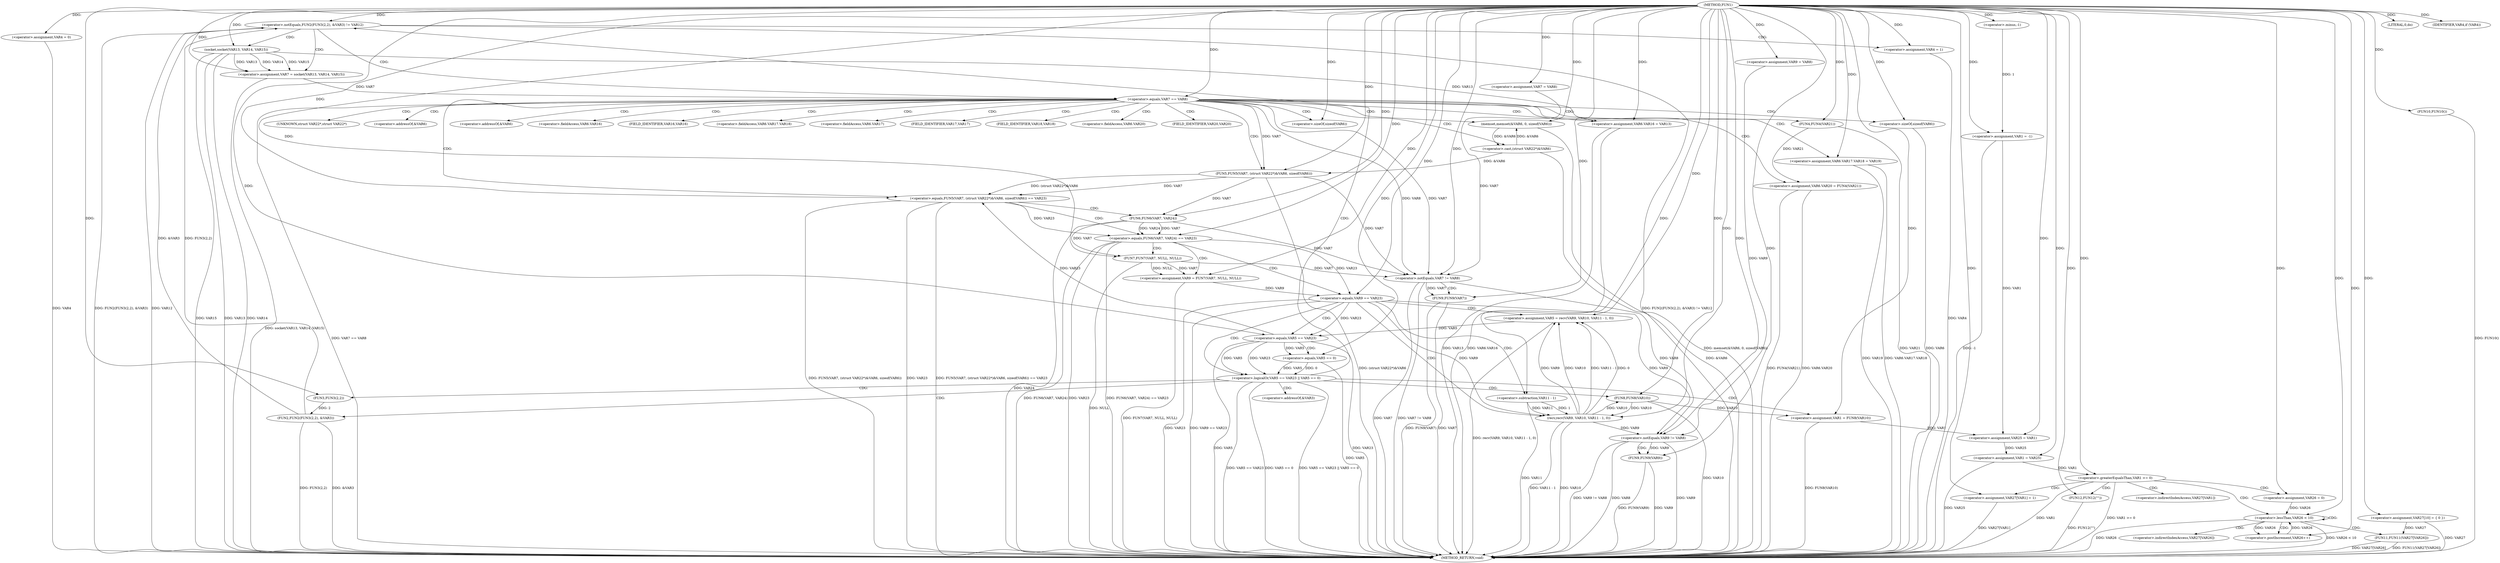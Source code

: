 digraph FUN1 {  
"1000100" [label = "(METHOD,FUN1)" ]
"1000293" [label = "(METHOD_RETURN,void)" ]
"1000103" [label = "(<operator>.assignment,VAR1 = -1)" ]
"1000105" [label = "(<operator>.minus,-1)" ]
"1000110" [label = "(<operator>.assignment,VAR4 = 0)" ]
"1000116" [label = "(<operator>.assignment,VAR7 = VAR8)" ]
"1000120" [label = "(<operator>.assignment,VAR9 = VAR8)" ]
"1000127" [label = "(<operator>.notEquals,FUN2(FUN3(2,2), &VAR3) != VAR12)" ]
"1000128" [label = "(FUN2,FUN2(FUN3(2,2), &VAR3))" ]
"1000129" [label = "(FUN3,FUN3(2,2))" ]
"1000137" [label = "(<operator>.assignment,VAR4 = 1)" ]
"1000140" [label = "(<operator>.assignment,VAR7 = socket(VAR13, VAR14, VAR15))" ]
"1000142" [label = "(socket,socket(VAR13, VAR14, VAR15))" ]
"1000147" [label = "(<operator>.equals,VAR7 == VAR8)" ]
"1000152" [label = "(memset,memset(&VAR6, 0, sizeof(VAR6)))" ]
"1000156" [label = "(<operator>.sizeOf,sizeof(VAR6))" ]
"1000158" [label = "(<operator>.assignment,VAR6.VAR16 = VAR13)" ]
"1000163" [label = "(<operator>.assignment,VAR6.VAR17.VAR18 = VAR19)" ]
"1000170" [label = "(<operator>.assignment,VAR6.VAR20 = FUN4(VAR21))" ]
"1000174" [label = "(FUN4,FUN4(VAR21))" ]
"1000177" [label = "(<operator>.equals,FUN5(VAR7, (struct VAR22*)&VAR6, sizeof(VAR6)) == VAR23)" ]
"1000178" [label = "(FUN5,FUN5(VAR7, (struct VAR22*)&VAR6, sizeof(VAR6)))" ]
"1000180" [label = "(<operator>.cast,(struct VAR22*)&VAR6)" ]
"1000184" [label = "(<operator>.sizeOf,sizeof(VAR6))" ]
"1000190" [label = "(<operator>.equals,FUN6(VAR7, VAR24) == VAR23)" ]
"1000191" [label = "(FUN6,FUN6(VAR7, VAR24))" ]
"1000197" [label = "(<operator>.assignment,VAR9 = FUN7(VAR7, NULL, NULL))" ]
"1000199" [label = "(FUN7,FUN7(VAR7, NULL, NULL))" ]
"1000204" [label = "(<operator>.equals,VAR9 == VAR23)" ]
"1000209" [label = "(<operator>.assignment,VAR5 = recv(VAR9, VAR10, VAR11 - 1, 0))" ]
"1000211" [label = "(recv,recv(VAR9, VAR10, VAR11 - 1, 0))" ]
"1000214" [label = "(<operator>.subtraction,VAR11 - 1)" ]
"1000219" [label = "(<operator>.logicalOr,VAR5 == VAR23 || VAR5 == 0)" ]
"1000220" [label = "(<operator>.equals,VAR5 == VAR23)" ]
"1000223" [label = "(<operator>.equals,VAR5 == 0)" ]
"1000228" [label = "(<operator>.assignment,VAR1 = FUN8(VAR10))" ]
"1000230" [label = "(FUN8,FUN8(VAR10))" ]
"1000232" [label = "(LITERAL,0,do)" ]
"1000234" [label = "(<operator>.notEquals,VAR7 != VAR8)" ]
"1000238" [label = "(FUN9,FUN9(VAR7))" ]
"1000241" [label = "(<operator>.notEquals,VAR9 != VAR8)" ]
"1000245" [label = "(FUN9,FUN9(VAR9))" ]
"1000248" [label = "(IDENTIFIER,VAR4,if (VAR4))" ]
"1000250" [label = "(FUN10,FUN10())" ]
"1000253" [label = "(<operator>.assignment,VAR25 = VAR1)" ]
"1000257" [label = "(<operator>.assignment,VAR1 = VAR25)" ]
"1000263" [label = "(<operator>.assignment,VAR27[10] = { 0 })" ]
"1000266" [label = "(<operator>.greaterEqualsThan,VAR1 >= 0)" ]
"1000270" [label = "(<operator>.assignment,VAR27[VAR1] = 1)" ]
"1000276" [label = "(<operator>.assignment,VAR26 = 0)" ]
"1000279" [label = "(<operator>.lessThan,VAR26 < 10)" ]
"1000282" [label = "(<operator>.postIncrement,VAR26++)" ]
"1000285" [label = "(FUN11,FUN11(VAR27[VAR26]))" ]
"1000291" [label = "(FUN12,FUN12(\"\"))" ]
"1000132" [label = "(<operator>.addressOf,&VAR3)" ]
"1000153" [label = "(<operator>.addressOf,&VAR6)" ]
"1000159" [label = "(<operator>.fieldAccess,VAR6.VAR16)" ]
"1000161" [label = "(FIELD_IDENTIFIER,VAR16,VAR16)" ]
"1000164" [label = "(<operator>.fieldAccess,VAR6.VAR17.VAR18)" ]
"1000165" [label = "(<operator>.fieldAccess,VAR6.VAR17)" ]
"1000167" [label = "(FIELD_IDENTIFIER,VAR17,VAR17)" ]
"1000168" [label = "(FIELD_IDENTIFIER,VAR18,VAR18)" ]
"1000171" [label = "(<operator>.fieldAccess,VAR6.VAR20)" ]
"1000173" [label = "(FIELD_IDENTIFIER,VAR20,VAR20)" ]
"1000181" [label = "(UNKNOWN,struct VAR22*,struct VAR22*)" ]
"1000182" [label = "(<operator>.addressOf,&VAR6)" ]
"1000271" [label = "(<operator>.indirectIndexAccess,VAR27[VAR1])" ]
"1000286" [label = "(<operator>.indirectIndexAccess,VAR27[VAR26])" ]
  "1000140" -> "1000293"  [ label = "DDG: socket(VAR13, VAR14, VAR15)"] 
  "1000184" -> "1000293"  [ label = "DDG: VAR6"] 
  "1000238" -> "1000293"  [ label = "DDG: VAR7"] 
  "1000220" -> "1000293"  [ label = "DDG: VAR23"] 
  "1000230" -> "1000293"  [ label = "DDG: VAR10"] 
  "1000245" -> "1000293"  [ label = "DDG: FUN9(VAR9)"] 
  "1000180" -> "1000293"  [ label = "DDG: &VAR6"] 
  "1000257" -> "1000293"  [ label = "DDG: VAR25"] 
  "1000177" -> "1000293"  [ label = "DDG: FUN5(VAR7, (struct VAR22*)&VAR6, sizeof(VAR6))"] 
  "1000158" -> "1000293"  [ label = "DDG: VAR6.VAR16"] 
  "1000285" -> "1000293"  [ label = "DDG: VAR27[VAR26]"] 
  "1000163" -> "1000293"  [ label = "DDG: VAR6.VAR17.VAR18"] 
  "1000177" -> "1000293"  [ label = "DDG: VAR23"] 
  "1000291" -> "1000293"  [ label = "DDG: FUN12(\"\")"] 
  "1000220" -> "1000293"  [ label = "DDG: VAR5"] 
  "1000190" -> "1000293"  [ label = "DDG: VAR23"] 
  "1000199" -> "1000293"  [ label = "DDG: NULL"] 
  "1000219" -> "1000293"  [ label = "DDG: VAR5 == 0"] 
  "1000285" -> "1000293"  [ label = "DDG: FUN11(VAR27[VAR26])"] 
  "1000163" -> "1000293"  [ label = "DDG: VAR19"] 
  "1000234" -> "1000293"  [ label = "DDG: VAR7"] 
  "1000279" -> "1000293"  [ label = "DDG: VAR26"] 
  "1000190" -> "1000293"  [ label = "DDG: FUN6(VAR7, VAR24) == VAR23"] 
  "1000103" -> "1000293"  [ label = "DDG: -1"] 
  "1000219" -> "1000293"  [ label = "DDG: VAR5 == VAR23 || VAR5 == 0"] 
  "1000238" -> "1000293"  [ label = "DDG: FUN9(VAR7)"] 
  "1000211" -> "1000293"  [ label = "DDG: VAR11 - 1"] 
  "1000204" -> "1000293"  [ label = "DDG: VAR23"] 
  "1000128" -> "1000293"  [ label = "DDG: &VAR3"] 
  "1000152" -> "1000293"  [ label = "DDG: memset(&VAR6, 0, sizeof(VAR6))"] 
  "1000128" -> "1000293"  [ label = "DDG: FUN3(2,2)"] 
  "1000142" -> "1000293"  [ label = "DDG: VAR14"] 
  "1000266" -> "1000293"  [ label = "DDG: VAR1"] 
  "1000127" -> "1000293"  [ label = "DDG: VAR12"] 
  "1000190" -> "1000293"  [ label = "DDG: FUN6(VAR7, VAR24)"] 
  "1000263" -> "1000293"  [ label = "DDG: VAR27"] 
  "1000178" -> "1000293"  [ label = "DDG: (struct VAR22*)&VAR6"] 
  "1000127" -> "1000293"  [ label = "DDG: FUN2(FUN3(2,2), &VAR3) != VAR12"] 
  "1000266" -> "1000293"  [ label = "DDG: VAR1 >= 0"] 
  "1000197" -> "1000293"  [ label = "DDG: FUN7(VAR7, NULL, NULL)"] 
  "1000211" -> "1000293"  [ label = "DDG: VAR10"] 
  "1000191" -> "1000293"  [ label = "DDG: VAR24"] 
  "1000209" -> "1000293"  [ label = "DDG: recv(VAR9, VAR10, VAR11 - 1, 0)"] 
  "1000234" -> "1000293"  [ label = "DDG: VAR7 != VAR8"] 
  "1000241" -> "1000293"  [ label = "DDG: VAR9"] 
  "1000142" -> "1000293"  [ label = "DDG: VAR15"] 
  "1000219" -> "1000293"  [ label = "DDG: VAR5 == VAR23"] 
  "1000170" -> "1000293"  [ label = "DDG: VAR6.VAR20"] 
  "1000142" -> "1000293"  [ label = "DDG: VAR13"] 
  "1000228" -> "1000293"  [ label = "DDG: FUN8(VAR10)"] 
  "1000214" -> "1000293"  [ label = "DDG: VAR11"] 
  "1000177" -> "1000293"  [ label = "DDG: FUN5(VAR7, (struct VAR22*)&VAR6, sizeof(VAR6)) == VAR23"] 
  "1000127" -> "1000293"  [ label = "DDG: FUN2(FUN3(2,2), &VAR3)"] 
  "1000250" -> "1000293"  [ label = "DDG: FUN10()"] 
  "1000137" -> "1000293"  [ label = "DDG: VAR4"] 
  "1000158" -> "1000293"  [ label = "DDG: VAR13"] 
  "1000245" -> "1000293"  [ label = "DDG: VAR9"] 
  "1000241" -> "1000293"  [ label = "DDG: VAR9 != VAR8"] 
  "1000147" -> "1000293"  [ label = "DDG: VAR7 == VAR8"] 
  "1000110" -> "1000293"  [ label = "DDG: VAR4"] 
  "1000270" -> "1000293"  [ label = "DDG: VAR27[VAR1]"] 
  "1000279" -> "1000293"  [ label = "DDG: VAR26 < 10"] 
  "1000170" -> "1000293"  [ label = "DDG: FUN4(VAR21)"] 
  "1000241" -> "1000293"  [ label = "DDG: VAR8"] 
  "1000174" -> "1000293"  [ label = "DDG: VAR21"] 
  "1000223" -> "1000293"  [ label = "DDG: VAR5"] 
  "1000204" -> "1000293"  [ label = "DDG: VAR9 == VAR23"] 
  "1000105" -> "1000103"  [ label = "DDG: 1"] 
  "1000100" -> "1000103"  [ label = "DDG: "] 
  "1000100" -> "1000105"  [ label = "DDG: "] 
  "1000100" -> "1000110"  [ label = "DDG: "] 
  "1000100" -> "1000116"  [ label = "DDG: "] 
  "1000100" -> "1000120"  [ label = "DDG: "] 
  "1000128" -> "1000127"  [ label = "DDG: FUN3(2,2)"] 
  "1000128" -> "1000127"  [ label = "DDG: &VAR3"] 
  "1000129" -> "1000128"  [ label = "DDG: 2"] 
  "1000100" -> "1000129"  [ label = "DDG: "] 
  "1000100" -> "1000127"  [ label = "DDG: "] 
  "1000100" -> "1000137"  [ label = "DDG: "] 
  "1000142" -> "1000140"  [ label = "DDG: VAR13"] 
  "1000142" -> "1000140"  [ label = "DDG: VAR14"] 
  "1000142" -> "1000140"  [ label = "DDG: VAR15"] 
  "1000100" -> "1000140"  [ label = "DDG: "] 
  "1000100" -> "1000142"  [ label = "DDG: "] 
  "1000140" -> "1000147"  [ label = "DDG: VAR7"] 
  "1000100" -> "1000147"  [ label = "DDG: "] 
  "1000180" -> "1000152"  [ label = "DDG: &VAR6"] 
  "1000100" -> "1000152"  [ label = "DDG: "] 
  "1000100" -> "1000156"  [ label = "DDG: "] 
  "1000142" -> "1000158"  [ label = "DDG: VAR13"] 
  "1000100" -> "1000158"  [ label = "DDG: "] 
  "1000100" -> "1000163"  [ label = "DDG: "] 
  "1000174" -> "1000170"  [ label = "DDG: VAR21"] 
  "1000100" -> "1000174"  [ label = "DDG: "] 
  "1000178" -> "1000177"  [ label = "DDG: VAR7"] 
  "1000178" -> "1000177"  [ label = "DDG: (struct VAR22*)&VAR6"] 
  "1000147" -> "1000178"  [ label = "DDG: VAR7"] 
  "1000100" -> "1000178"  [ label = "DDG: "] 
  "1000180" -> "1000178"  [ label = "DDG: &VAR6"] 
  "1000152" -> "1000180"  [ label = "DDG: &VAR6"] 
  "1000100" -> "1000184"  [ label = "DDG: "] 
  "1000220" -> "1000177"  [ label = "DDG: VAR23"] 
  "1000100" -> "1000177"  [ label = "DDG: "] 
  "1000191" -> "1000190"  [ label = "DDG: VAR7"] 
  "1000191" -> "1000190"  [ label = "DDG: VAR24"] 
  "1000178" -> "1000191"  [ label = "DDG: VAR7"] 
  "1000100" -> "1000191"  [ label = "DDG: "] 
  "1000177" -> "1000190"  [ label = "DDG: VAR23"] 
  "1000100" -> "1000190"  [ label = "DDG: "] 
  "1000199" -> "1000197"  [ label = "DDG: VAR7"] 
  "1000199" -> "1000197"  [ label = "DDG: NULL"] 
  "1000100" -> "1000197"  [ label = "DDG: "] 
  "1000191" -> "1000199"  [ label = "DDG: VAR7"] 
  "1000100" -> "1000199"  [ label = "DDG: "] 
  "1000197" -> "1000204"  [ label = "DDG: VAR9"] 
  "1000100" -> "1000204"  [ label = "DDG: "] 
  "1000190" -> "1000204"  [ label = "DDG: VAR23"] 
  "1000211" -> "1000209"  [ label = "DDG: VAR9"] 
  "1000211" -> "1000209"  [ label = "DDG: VAR10"] 
  "1000211" -> "1000209"  [ label = "DDG: VAR11 - 1"] 
  "1000211" -> "1000209"  [ label = "DDG: 0"] 
  "1000100" -> "1000209"  [ label = "DDG: "] 
  "1000204" -> "1000211"  [ label = "DDG: VAR9"] 
  "1000100" -> "1000211"  [ label = "DDG: "] 
  "1000230" -> "1000211"  [ label = "DDG: VAR10"] 
  "1000214" -> "1000211"  [ label = "DDG: VAR11"] 
  "1000214" -> "1000211"  [ label = "DDG: 1"] 
  "1000100" -> "1000214"  [ label = "DDG: "] 
  "1000220" -> "1000219"  [ label = "DDG: VAR5"] 
  "1000220" -> "1000219"  [ label = "DDG: VAR23"] 
  "1000209" -> "1000220"  [ label = "DDG: VAR5"] 
  "1000100" -> "1000220"  [ label = "DDG: "] 
  "1000204" -> "1000220"  [ label = "DDG: VAR23"] 
  "1000223" -> "1000219"  [ label = "DDG: VAR5"] 
  "1000223" -> "1000219"  [ label = "DDG: 0"] 
  "1000220" -> "1000223"  [ label = "DDG: VAR5"] 
  "1000100" -> "1000223"  [ label = "DDG: "] 
  "1000230" -> "1000228"  [ label = "DDG: VAR10"] 
  "1000100" -> "1000228"  [ label = "DDG: "] 
  "1000211" -> "1000230"  [ label = "DDG: VAR10"] 
  "1000100" -> "1000230"  [ label = "DDG: "] 
  "1000100" -> "1000232"  [ label = "DDG: "] 
  "1000116" -> "1000234"  [ label = "DDG: VAR7"] 
  "1000199" -> "1000234"  [ label = "DDG: VAR7"] 
  "1000178" -> "1000234"  [ label = "DDG: VAR7"] 
  "1000147" -> "1000234"  [ label = "DDG: VAR7"] 
  "1000191" -> "1000234"  [ label = "DDG: VAR7"] 
  "1000100" -> "1000234"  [ label = "DDG: "] 
  "1000147" -> "1000234"  [ label = "DDG: VAR8"] 
  "1000234" -> "1000238"  [ label = "DDG: VAR7"] 
  "1000100" -> "1000238"  [ label = "DDG: "] 
  "1000120" -> "1000241"  [ label = "DDG: VAR9"] 
  "1000211" -> "1000241"  [ label = "DDG: VAR9"] 
  "1000204" -> "1000241"  [ label = "DDG: VAR9"] 
  "1000100" -> "1000241"  [ label = "DDG: "] 
  "1000234" -> "1000241"  [ label = "DDG: VAR8"] 
  "1000241" -> "1000245"  [ label = "DDG: VAR9"] 
  "1000100" -> "1000245"  [ label = "DDG: "] 
  "1000100" -> "1000248"  [ label = "DDG: "] 
  "1000100" -> "1000250"  [ label = "DDG: "] 
  "1000103" -> "1000253"  [ label = "DDG: VAR1"] 
  "1000228" -> "1000253"  [ label = "DDG: VAR1"] 
  "1000100" -> "1000253"  [ label = "DDG: "] 
  "1000253" -> "1000257"  [ label = "DDG: VAR25"] 
  "1000100" -> "1000257"  [ label = "DDG: "] 
  "1000100" -> "1000263"  [ label = "DDG: "] 
  "1000257" -> "1000266"  [ label = "DDG: VAR1"] 
  "1000100" -> "1000266"  [ label = "DDG: "] 
  "1000100" -> "1000270"  [ label = "DDG: "] 
  "1000100" -> "1000276"  [ label = "DDG: "] 
  "1000276" -> "1000279"  [ label = "DDG: VAR26"] 
  "1000282" -> "1000279"  [ label = "DDG: VAR26"] 
  "1000100" -> "1000279"  [ label = "DDG: "] 
  "1000279" -> "1000282"  [ label = "DDG: VAR26"] 
  "1000100" -> "1000282"  [ label = "DDG: "] 
  "1000263" -> "1000285"  [ label = "DDG: VAR27"] 
  "1000100" -> "1000291"  [ label = "DDG: "] 
  "1000127" -> "1000142"  [ label = "CDG: "] 
  "1000127" -> "1000137"  [ label = "CDG: "] 
  "1000127" -> "1000147"  [ label = "CDG: "] 
  "1000127" -> "1000140"  [ label = "CDG: "] 
  "1000147" -> "1000164"  [ label = "CDG: "] 
  "1000147" -> "1000174"  [ label = "CDG: "] 
  "1000147" -> "1000156"  [ label = "CDG: "] 
  "1000147" -> "1000161"  [ label = "CDG: "] 
  "1000147" -> "1000182"  [ label = "CDG: "] 
  "1000147" -> "1000180"  [ label = "CDG: "] 
  "1000147" -> "1000165"  [ label = "CDG: "] 
  "1000147" -> "1000167"  [ label = "CDG: "] 
  "1000147" -> "1000153"  [ label = "CDG: "] 
  "1000147" -> "1000152"  [ label = "CDG: "] 
  "1000147" -> "1000163"  [ label = "CDG: "] 
  "1000147" -> "1000168"  [ label = "CDG: "] 
  "1000147" -> "1000178"  [ label = "CDG: "] 
  "1000147" -> "1000159"  [ label = "CDG: "] 
  "1000147" -> "1000173"  [ label = "CDG: "] 
  "1000147" -> "1000158"  [ label = "CDG: "] 
  "1000147" -> "1000170"  [ label = "CDG: "] 
  "1000147" -> "1000171"  [ label = "CDG: "] 
  "1000147" -> "1000184"  [ label = "CDG: "] 
  "1000147" -> "1000177"  [ label = "CDG: "] 
  "1000147" -> "1000181"  [ label = "CDG: "] 
  "1000177" -> "1000191"  [ label = "CDG: "] 
  "1000177" -> "1000190"  [ label = "CDG: "] 
  "1000190" -> "1000199"  [ label = "CDG: "] 
  "1000190" -> "1000197"  [ label = "CDG: "] 
  "1000190" -> "1000204"  [ label = "CDG: "] 
  "1000204" -> "1000211"  [ label = "CDG: "] 
  "1000204" -> "1000219"  [ label = "CDG: "] 
  "1000204" -> "1000220"  [ label = "CDG: "] 
  "1000204" -> "1000214"  [ label = "CDG: "] 
  "1000204" -> "1000209"  [ label = "CDG: "] 
  "1000219" -> "1000230"  [ label = "CDG: "] 
  "1000219" -> "1000228"  [ label = "CDG: "] 
  "1000219" -> "1000127"  [ label = "CDG: "] 
  "1000219" -> "1000128"  [ label = "CDG: "] 
  "1000219" -> "1000132"  [ label = "CDG: "] 
  "1000219" -> "1000129"  [ label = "CDG: "] 
  "1000220" -> "1000223"  [ label = "CDG: "] 
  "1000234" -> "1000238"  [ label = "CDG: "] 
  "1000241" -> "1000245"  [ label = "CDG: "] 
  "1000266" -> "1000276"  [ label = "CDG: "] 
  "1000266" -> "1000291"  [ label = "CDG: "] 
  "1000266" -> "1000270"  [ label = "CDG: "] 
  "1000266" -> "1000279"  [ label = "CDG: "] 
  "1000266" -> "1000271"  [ label = "CDG: "] 
  "1000279" -> "1000285"  [ label = "CDG: "] 
  "1000279" -> "1000282"  [ label = "CDG: "] 
  "1000279" -> "1000279"  [ label = "CDG: "] 
  "1000279" -> "1000286"  [ label = "CDG: "] 
}
